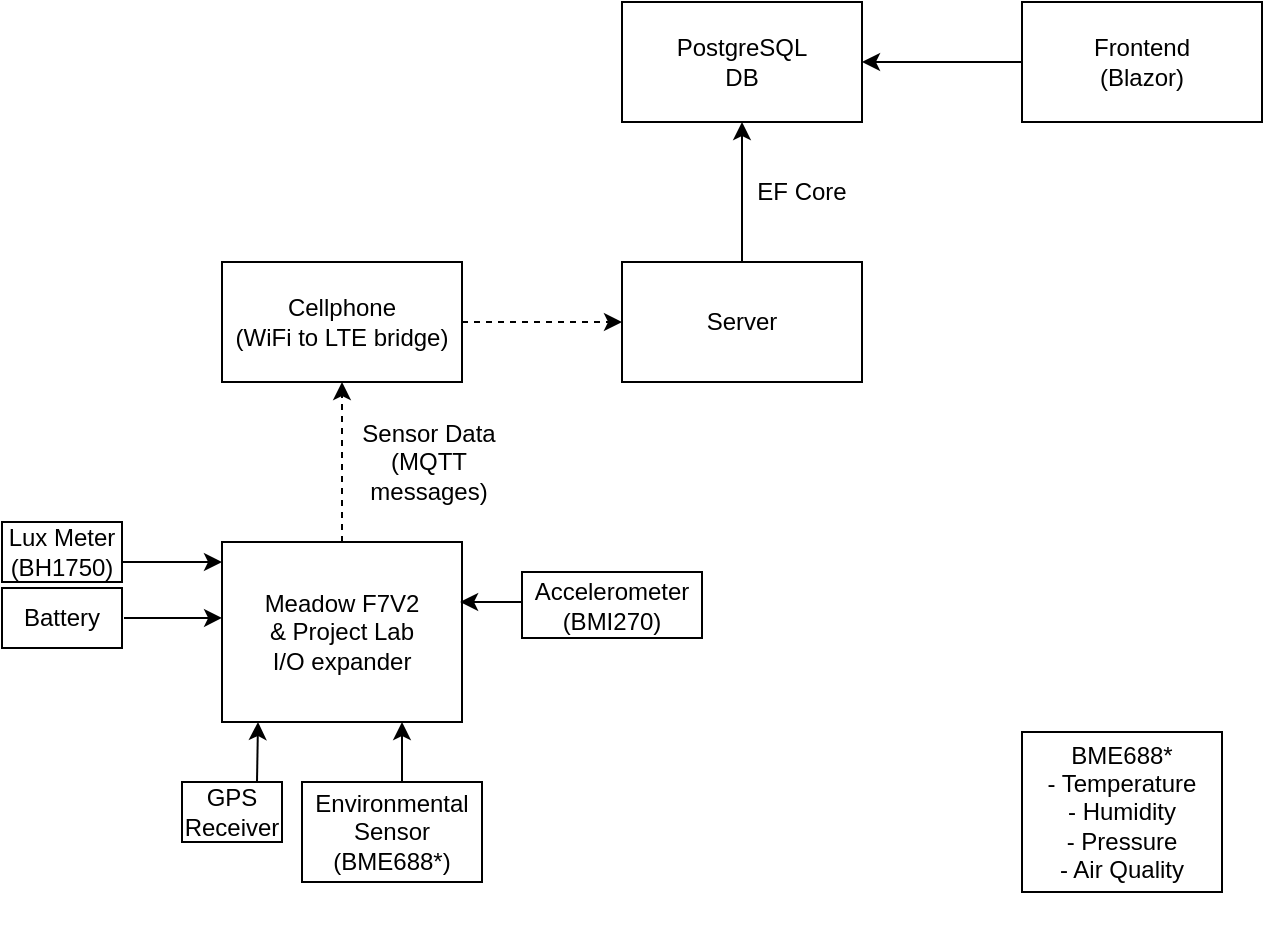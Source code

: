 <mxfile version="21.1.4" type="device">
  <diagram name="Page-1" id="XufWCjEgiwEEyngy597w">
    <mxGraphModel dx="1562" dy="818" grid="1" gridSize="10" guides="1" tooltips="1" connect="1" arrows="1" fold="1" page="1" pageScale="1" pageWidth="850" pageHeight="1100" math="0" shadow="0">
      <root>
        <mxCell id="0" />
        <mxCell id="1" parent="0" />
        <mxCell id="Ly0BgLH-SZxM3R4FVg7h-1" value="Meadow F7V2&lt;br&gt;&amp;amp; Project Lab &lt;br&gt;I/O expander" style="rounded=0;whiteSpace=wrap;html=1;" parent="1" vertex="1">
          <mxGeometry x="160" y="400" width="120" height="90" as="geometry" />
        </mxCell>
        <mxCell id="Ly0BgLH-SZxM3R4FVg7h-8" style="edgeStyle=orthogonalEdgeStyle;rounded=0;orthogonalLoop=1;jettySize=auto;html=1;exitX=0;exitY=0.5;exitDx=0;exitDy=0;entryX=1;entryY=0.5;entryDx=0;entryDy=0;" parent="1" source="Ly0BgLH-SZxM3R4FVg7h-2" target="Ly0BgLH-SZxM3R4FVg7h-7" edge="1">
          <mxGeometry relative="1" as="geometry" />
        </mxCell>
        <mxCell id="Ly0BgLH-SZxM3R4FVg7h-2" value="&lt;div&gt;Frontend&lt;/div&gt;&lt;div&gt;(Blazor)&lt;br&gt;&lt;/div&gt;" style="rounded=0;whiteSpace=wrap;html=1;" parent="1" vertex="1">
          <mxGeometry x="560" y="130" width="120" height="60" as="geometry" />
        </mxCell>
        <mxCell id="Ly0BgLH-SZxM3R4FVg7h-3" value="Cellphone&lt;br&gt;(WiFi to LTE bridge)" style="rounded=0;whiteSpace=wrap;html=1;" parent="1" vertex="1">
          <mxGeometry x="160" y="260" width="120" height="60" as="geometry" />
        </mxCell>
        <mxCell id="Ly0BgLH-SZxM3R4FVg7h-10" style="edgeStyle=orthogonalEdgeStyle;rounded=0;orthogonalLoop=1;jettySize=auto;html=1;exitX=0.5;exitY=0;exitDx=0;exitDy=0;entryX=0.5;entryY=1;entryDx=0;entryDy=0;" parent="1" source="Ly0BgLH-SZxM3R4FVg7h-6" target="Ly0BgLH-SZxM3R4FVg7h-7" edge="1">
          <mxGeometry relative="1" as="geometry" />
        </mxCell>
        <mxCell id="Ly0BgLH-SZxM3R4FVg7h-6" value="Server" style="rounded=0;whiteSpace=wrap;html=1;" parent="1" vertex="1">
          <mxGeometry x="360" y="260" width="120" height="60" as="geometry" />
        </mxCell>
        <mxCell id="Ly0BgLH-SZxM3R4FVg7h-7" value="PostgreSQL&lt;br&gt;DB" style="rounded=0;whiteSpace=wrap;html=1;" parent="1" vertex="1">
          <mxGeometry x="360" y="130" width="120" height="60" as="geometry" />
        </mxCell>
        <mxCell id="m1gSs0zfxG6DzXkiWeG--6" style="edgeStyle=orthogonalEdgeStyle;rounded=0;orthogonalLoop=1;jettySize=auto;html=1;entryX=0.992;entryY=0.333;entryDx=0;entryDy=0;entryPerimeter=0;" parent="1" source="Ly0BgLH-SZxM3R4FVg7h-11" target="Ly0BgLH-SZxM3R4FVg7h-1" edge="1">
          <mxGeometry relative="1" as="geometry">
            <Array as="points">
              <mxPoint x="300" y="430" />
              <mxPoint x="300" y="430" />
            </Array>
          </mxGeometry>
        </mxCell>
        <mxCell id="Ly0BgLH-SZxM3R4FVg7h-11" value="Accelerometer&lt;br&gt;(BMI270)" style="rounded=0;whiteSpace=wrap;html=1;" parent="1" vertex="1">
          <mxGeometry x="310" y="415" width="90" height="33" as="geometry" />
        </mxCell>
        <mxCell id="Ly0BgLH-SZxM3R4FVg7h-16" style="edgeStyle=orthogonalEdgeStyle;rounded=0;orthogonalLoop=1;jettySize=auto;html=1;exitX=0.5;exitY=0;exitDx=0;exitDy=0;entryX=0.75;entryY=1;entryDx=0;entryDy=0;" parent="1" source="Ly0BgLH-SZxM3R4FVg7h-14" target="Ly0BgLH-SZxM3R4FVg7h-1" edge="1">
          <mxGeometry relative="1" as="geometry" />
        </mxCell>
        <mxCell id="Ly0BgLH-SZxM3R4FVg7h-14" value="Environmental&lt;br&gt;Sensor&lt;br&gt;(BME688*)" style="rounded=0;whiteSpace=wrap;html=1;" parent="1" vertex="1">
          <mxGeometry x="200" y="520" width="90" height="50" as="geometry" />
        </mxCell>
        <mxCell id="Ly0BgLH-SZxM3R4FVg7h-18" value="&lt;div&gt;&lt;br&gt;&lt;/div&gt;&lt;div&gt;&lt;br&gt;&lt;/div&gt;&lt;div&gt;BME688*&lt;/div&gt;&lt;div&gt;- Temperature&lt;/div&gt;&lt;div&gt;- Humidity&lt;/div&gt;&lt;div&gt;- Pressure&lt;/div&gt;&lt;div&gt;- Air Quality&lt;br&gt;&lt;/div&gt;&lt;div&gt;&lt;br&gt;&lt;/div&gt;&lt;div&gt;&lt;br&gt;&lt;/div&gt;" style="rounded=0;whiteSpace=wrap;html=1;" parent="1" vertex="1">
          <mxGeometry x="560" y="495" width="100" height="80" as="geometry" />
        </mxCell>
        <mxCell id="Ly0BgLH-SZxM3R4FVg7h-22" style="edgeStyle=orthogonalEdgeStyle;rounded=0;orthogonalLoop=1;jettySize=auto;html=1;exitX=0.75;exitY=0;exitDx=0;exitDy=0;" parent="1" source="Ly0BgLH-SZxM3R4FVg7h-19" edge="1">
          <mxGeometry relative="1" as="geometry">
            <mxPoint x="178" y="490" as="targetPoint" />
          </mxGeometry>
        </mxCell>
        <mxCell id="Ly0BgLH-SZxM3R4FVg7h-19" value="GPS Receiver" style="rounded=0;whiteSpace=wrap;html=1;" parent="1" vertex="1">
          <mxGeometry x="140" y="520" width="50" height="30" as="geometry" />
        </mxCell>
        <mxCell id="Ly0BgLH-SZxM3R4FVg7h-26" style="edgeStyle=orthogonalEdgeStyle;rounded=0;orthogonalLoop=1;jettySize=auto;html=1;exitX=1;exitY=0.5;exitDx=0;exitDy=0;entryX=-0.008;entryY=0.133;entryDx=0;entryDy=0;entryPerimeter=0;" parent="1" edge="1">
          <mxGeometry relative="1" as="geometry">
            <mxPoint x="111" y="438" as="sourcePoint" />
            <mxPoint x="160.04" y="437.98" as="targetPoint" />
          </mxGeometry>
        </mxCell>
        <mxCell id="Ly0BgLH-SZxM3R4FVg7h-24" value="Battery" style="rounded=0;whiteSpace=wrap;html=1;" parent="1" vertex="1">
          <mxGeometry x="50" y="423" width="60" height="30" as="geometry" />
        </mxCell>
        <mxCell id="7rsoL_gnRGdL4DbUClfV-5" style="edgeStyle=orthogonalEdgeStyle;rounded=0;orthogonalLoop=1;jettySize=auto;html=1;exitX=1;exitY=0.5;exitDx=0;exitDy=0;" parent="1" source="7rsoL_gnRGdL4DbUClfV-1" edge="1">
          <mxGeometry relative="1" as="geometry">
            <mxPoint x="160" y="410" as="targetPoint" />
            <Array as="points">
              <mxPoint x="110" y="410" />
            </Array>
          </mxGeometry>
        </mxCell>
        <mxCell id="7rsoL_gnRGdL4DbUClfV-1" value="Lux Meter&lt;br&gt;(BH1750)" style="rounded=0;whiteSpace=wrap;html=1;" parent="1" vertex="1">
          <mxGeometry x="50" y="390" width="60" height="30" as="geometry" />
        </mxCell>
        <mxCell id="m1gSs0zfxG6DzXkiWeG--4" value="" style="endArrow=classic;dashed=1;html=1;rounded=0;entryX=0.5;entryY=1;entryDx=0;entryDy=0;endFill=1;" parent="1" target="Ly0BgLH-SZxM3R4FVg7h-3" edge="1">
          <mxGeometry width="50" height="50" relative="1" as="geometry">
            <mxPoint x="220" y="400" as="sourcePoint" />
            <mxPoint x="270" y="350" as="targetPoint" />
          </mxGeometry>
        </mxCell>
        <mxCell id="m1gSs0zfxG6DzXkiWeG--5" value="" style="endArrow=classic;dashed=1;html=1;rounded=0;entryX=0;entryY=0.5;entryDx=0;entryDy=0;endFill=1;" parent="1" target="Ly0BgLH-SZxM3R4FVg7h-6" edge="1">
          <mxGeometry width="50" height="50" relative="1" as="geometry">
            <mxPoint x="280" y="290" as="sourcePoint" />
            <mxPoint x="330" y="240" as="targetPoint" />
          </mxGeometry>
        </mxCell>
        <mxCell id="m1gSs0zfxG6DzXkiWeG--8" value="Sensor Data&lt;br&gt;(MQTT messages)" style="text;html=1;strokeColor=none;fillColor=none;align=center;verticalAlign=middle;whiteSpace=wrap;rounded=0;" parent="1" vertex="1">
          <mxGeometry x="217" y="340" width="93" height="40" as="geometry" />
        </mxCell>
        <mxCell id="SXe1fH7ga--iLCF551qw-1" value="EF Core" style="text;html=1;strokeColor=none;fillColor=none;align=center;verticalAlign=middle;whiteSpace=wrap;rounded=0;" vertex="1" parent="1">
          <mxGeometry x="420" y="210" width="60" height="30" as="geometry" />
        </mxCell>
      </root>
    </mxGraphModel>
  </diagram>
</mxfile>
